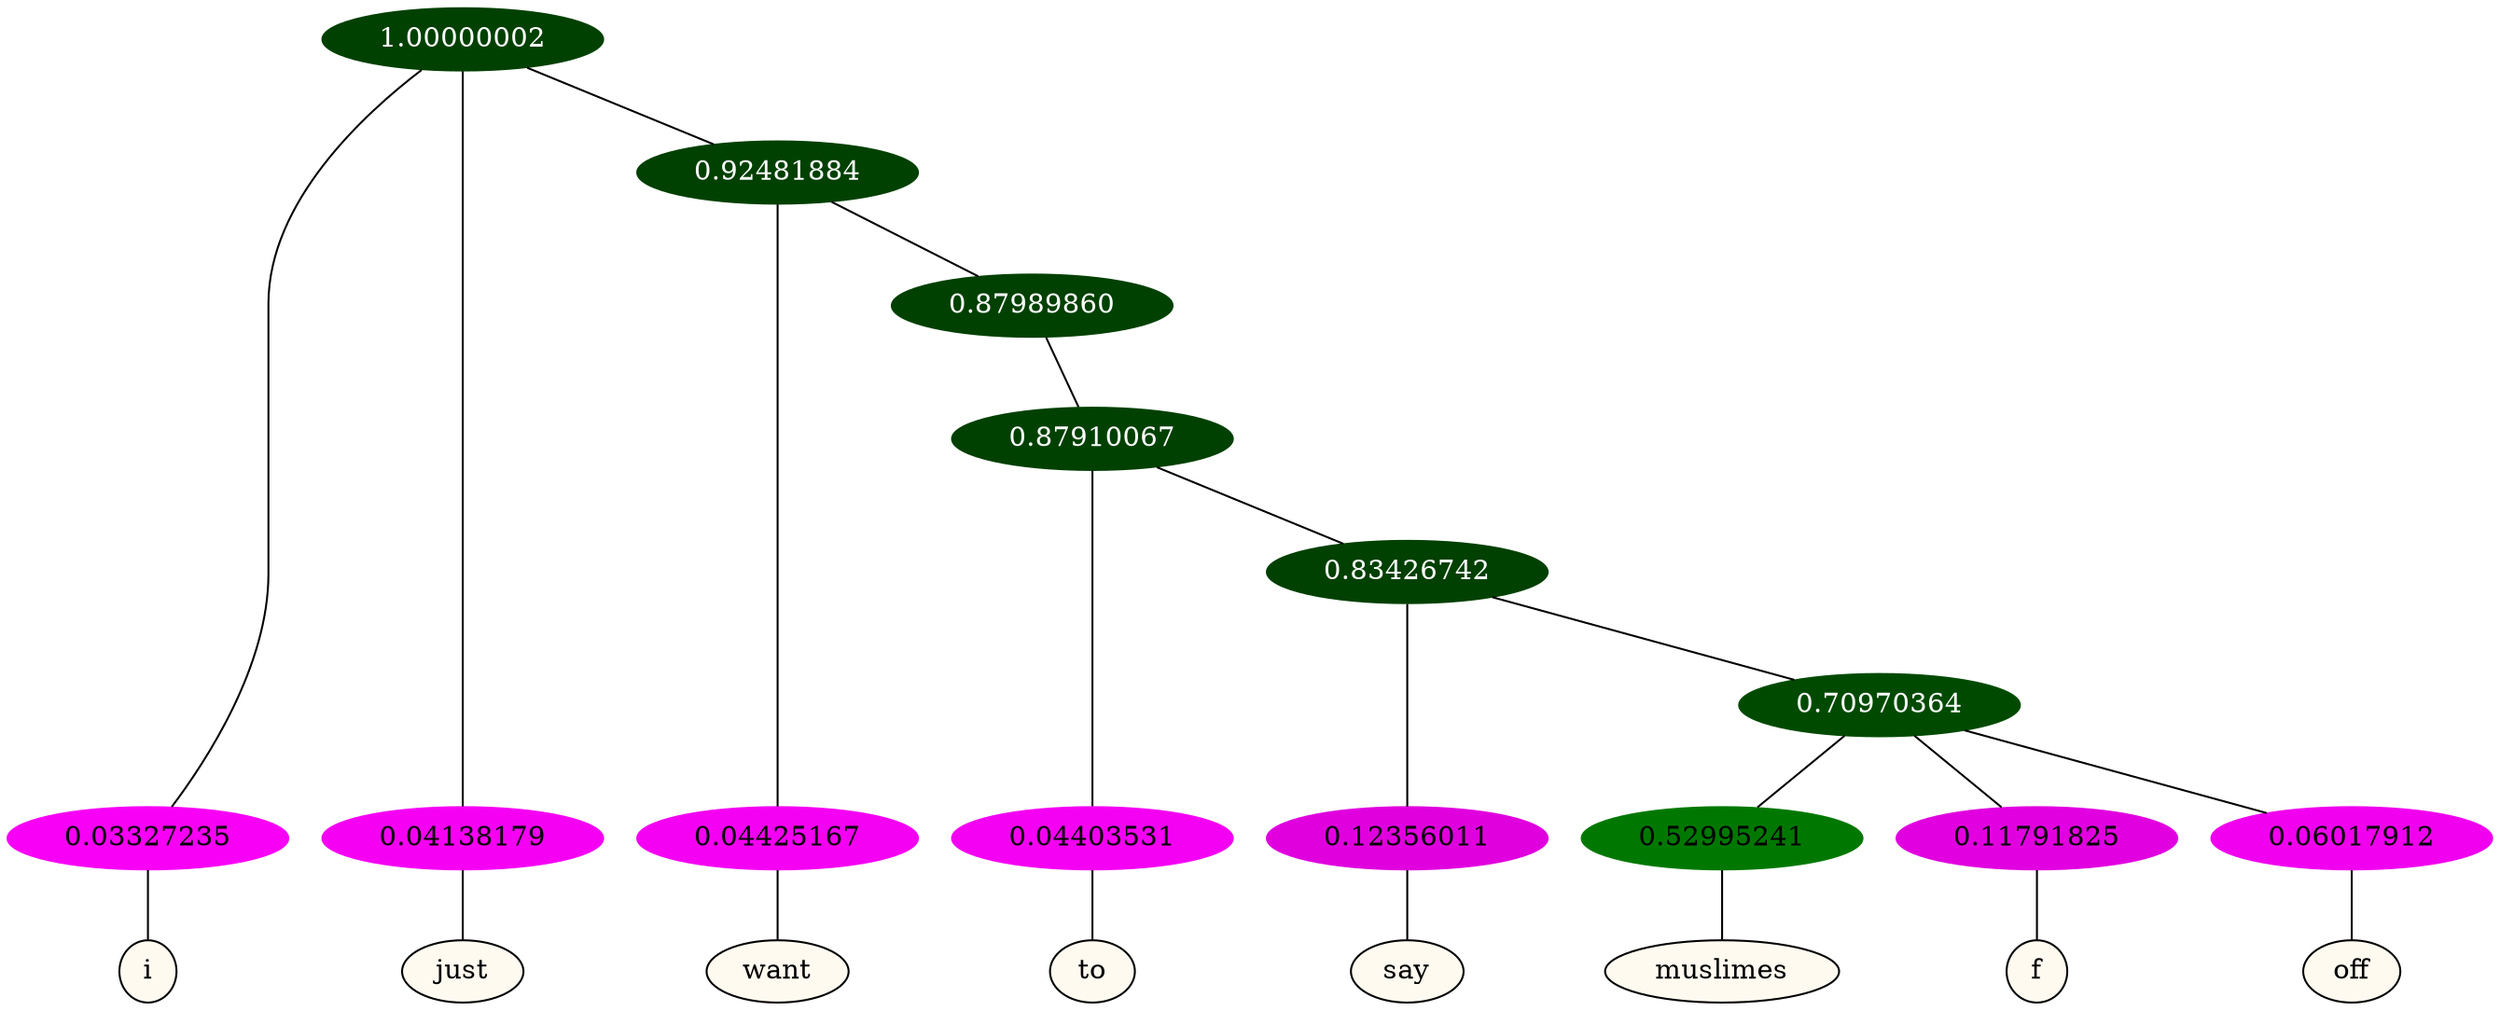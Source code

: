 graph {
	node [format=png height=0.15 nodesep=0.001 ordering=out overlap=prism overlap_scaling=0.01 ranksep=0.001 ratio=0.2 style=filled width=0.15]
	{
		rank=same
		a_w_1 [label=i color=black fillcolor=floralwhite style="filled,solid"]
		a_w_2 [label=just color=black fillcolor=floralwhite style="filled,solid"]
		a_w_4 [label=want color=black fillcolor=floralwhite style="filled,solid"]
		a_w_7 [label=to color=black fillcolor=floralwhite style="filled,solid"]
		a_w_9 [label=say color=black fillcolor=floralwhite style="filled,solid"]
		a_w_11 [label=muslimes color=black fillcolor=floralwhite style="filled,solid"]
		a_w_12 [label=f color=black fillcolor=floralwhite style="filled,solid"]
		a_w_13 [label=off color=black fillcolor=floralwhite style="filled,solid"]
	}
	a_n_1 -- a_w_1
	a_n_2 -- a_w_2
	a_n_4 -- a_w_4
	a_n_7 -- a_w_7
	a_n_9 -- a_w_9
	a_n_11 -- a_w_11
	a_n_12 -- a_w_12
	a_n_13 -- a_w_13
	{
		rank=same
		a_n_1 [label=0.03327235 color="0.835 1.000 0.967" fontcolor=black]
		a_n_2 [label=0.04138179 color="0.835 1.000 0.959" fontcolor=black]
		a_n_4 [label=0.04425167 color="0.835 1.000 0.956" fontcolor=black]
		a_n_7 [label=0.04403531 color="0.835 1.000 0.956" fontcolor=black]
		a_n_9 [label=0.12356011 color="0.835 1.000 0.876" fontcolor=black]
		a_n_11 [label=0.52995241 color="0.334 1.000 0.470" fontcolor=black]
		a_n_12 [label=0.11791825 color="0.835 1.000 0.882" fontcolor=black]
		a_n_13 [label=0.06017912 color="0.835 1.000 0.940" fontcolor=black]
	}
	a_n_0 [label=1.00000002 color="0.334 1.000 0.250" fontcolor=grey99]
	a_n_0 -- a_n_1
	a_n_0 -- a_n_2
	a_n_3 [label=0.92481884 color="0.334 1.000 0.250" fontcolor=grey99]
	a_n_0 -- a_n_3
	a_n_3 -- a_n_4
	a_n_5 [label=0.87989860 color="0.334 1.000 0.250" fontcolor=grey99]
	a_n_3 -- a_n_5
	a_n_6 [label=0.87910067 color="0.334 1.000 0.250" fontcolor=grey99]
	a_n_5 -- a_n_6
	a_n_6 -- a_n_7
	a_n_8 [label=0.83426742 color="0.334 1.000 0.250" fontcolor=grey99]
	a_n_6 -- a_n_8
	a_n_8 -- a_n_9
	a_n_10 [label=0.70970364 color="0.334 1.000 0.290" fontcolor=grey99]
	a_n_8 -- a_n_10
	a_n_10 -- a_n_11
	a_n_10 -- a_n_12
	a_n_10 -- a_n_13
}
